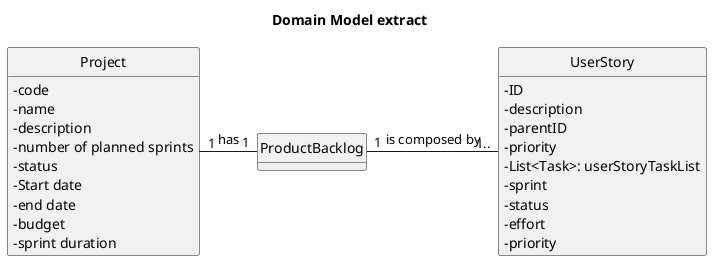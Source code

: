 @startuml
'https://plantuml.com/class-diagram
hide circle
skinparam classAttributeIconSize 0
hide methods

title Domain Model extract

class Project {
    -code
    -name
    -description
    -number of planned sprints
    -status
    -Start date
    -end date
    -budget
    -sprint duration
}

class ProductBacklog {
}

class UserStory {
    -ID
    -description
    -parentID
    -priority
    -List<Task>: userStoryTaskList
    -sprint
    -status
    -effort
    -priority
}
Project "1" -right- "1" ProductBacklog: has
ProductBacklog "1" -right- " 1.." UserStory: is composed by


@enduml